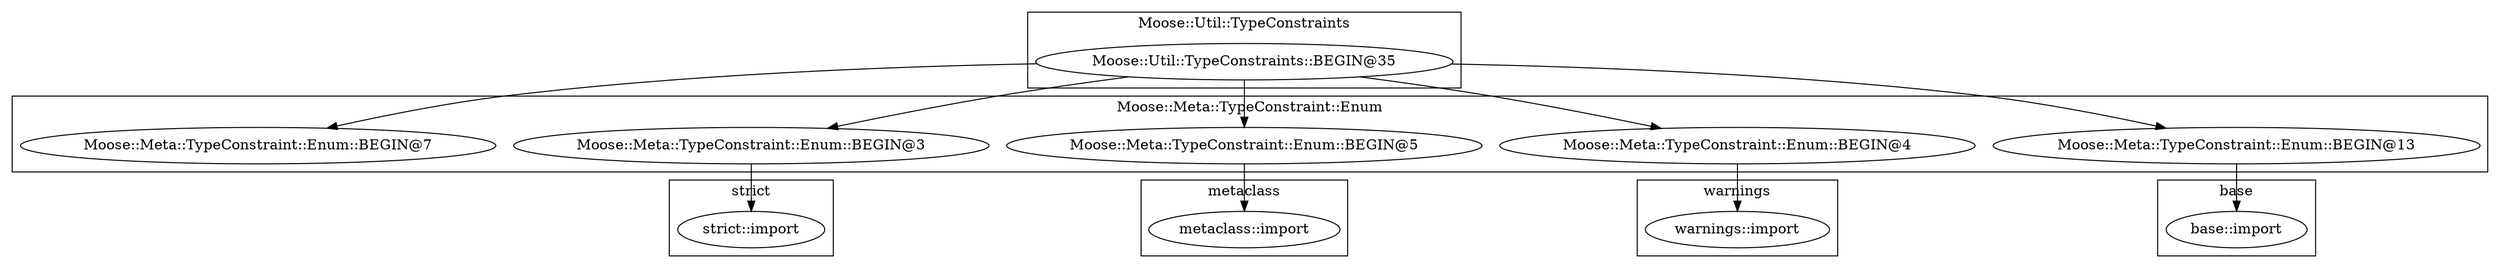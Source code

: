 digraph {
graph [overlap=false]
subgraph cluster_warnings {
	label="warnings";
	"warnings::import";
}
subgraph cluster_base {
	label="base";
	"base::import";
}
subgraph cluster_strict {
	label="strict";
	"strict::import";
}
subgraph cluster_Moose_Meta_TypeConstraint_Enum {
	label="Moose::Meta::TypeConstraint::Enum";
	"Moose::Meta::TypeConstraint::Enum::BEGIN@3";
	"Moose::Meta::TypeConstraint::Enum::BEGIN@5";
	"Moose::Meta::TypeConstraint::Enum::BEGIN@4";
	"Moose::Meta::TypeConstraint::Enum::BEGIN@13";
	"Moose::Meta::TypeConstraint::Enum::BEGIN@7";
}
subgraph cluster_Moose_Util_TypeConstraints {
	label="Moose::Util::TypeConstraints";
	"Moose::Util::TypeConstraints::BEGIN@35";
}
subgraph cluster_metaclass {
	label="metaclass";
	"metaclass::import";
}
"Moose::Util::TypeConstraints::BEGIN@35" -> "Moose::Meta::TypeConstraint::Enum::BEGIN@7";
"Moose::Meta::TypeConstraint::Enum::BEGIN@5" -> "metaclass::import";
"Moose::Meta::TypeConstraint::Enum::BEGIN@13" -> "base::import";
"Moose::Meta::TypeConstraint::Enum::BEGIN@4" -> "warnings::import";
"Moose::Util::TypeConstraints::BEGIN@35" -> "Moose::Meta::TypeConstraint::Enum::BEGIN@13";
"Moose::Meta::TypeConstraint::Enum::BEGIN@3" -> "strict::import";
"Moose::Util::TypeConstraints::BEGIN@35" -> "Moose::Meta::TypeConstraint::Enum::BEGIN@3";
"Moose::Util::TypeConstraints::BEGIN@35" -> "Moose::Meta::TypeConstraint::Enum::BEGIN@4";
"Moose::Util::TypeConstraints::BEGIN@35" -> "Moose::Meta::TypeConstraint::Enum::BEGIN@5";
}
